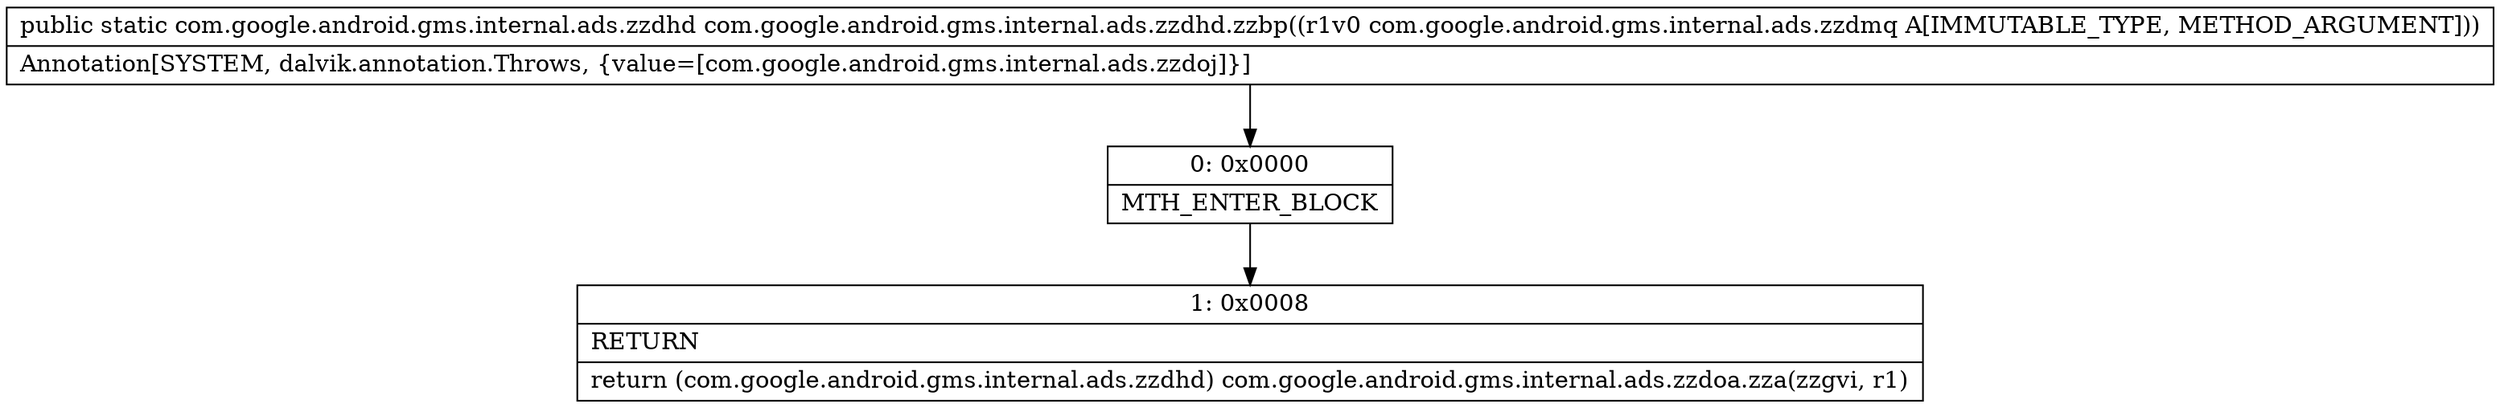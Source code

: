 digraph "CFG forcom.google.android.gms.internal.ads.zzdhd.zzbp(Lcom\/google\/android\/gms\/internal\/ads\/zzdmq;)Lcom\/google\/android\/gms\/internal\/ads\/zzdhd;" {
Node_0 [shape=record,label="{0\:\ 0x0000|MTH_ENTER_BLOCK\l}"];
Node_1 [shape=record,label="{1\:\ 0x0008|RETURN\l|return (com.google.android.gms.internal.ads.zzdhd) com.google.android.gms.internal.ads.zzdoa.zza(zzgvi, r1)\l}"];
MethodNode[shape=record,label="{public static com.google.android.gms.internal.ads.zzdhd com.google.android.gms.internal.ads.zzdhd.zzbp((r1v0 com.google.android.gms.internal.ads.zzdmq A[IMMUTABLE_TYPE, METHOD_ARGUMENT]))  | Annotation[SYSTEM, dalvik.annotation.Throws, \{value=[com.google.android.gms.internal.ads.zzdoj]\}]\l}"];
MethodNode -> Node_0;
Node_0 -> Node_1;
}

